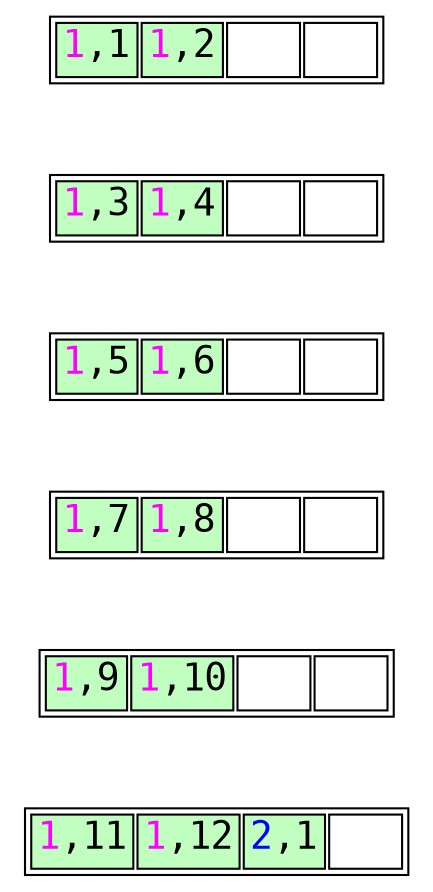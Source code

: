 // Example B-Tree graph
//
// Breadth-first order
//
// Start from root, go left to right
//
// Workflow:
//
// $ dot -T svg btree.dot -o btree.svg;

digraph nbtree {
graph [fontname = "monospace"];
node [shape = none,height=.1,fontname = "monospace",fontsize=18];
// Level 0 (leaf level)
leafnode_2[ label=<<table width="140">
                    <tr>
                        <td bgcolor='darkseagreen1' port="t2" width="35"><font color="magenta">1</font>,1</td>
                        <td bgcolor='darkseagreen1' port="t3" width="35"><font color="magenta">1</font>,2</td>
                        <td bgcolor='white' port="t3" width="35"></td>
                        <td bgcolor='white' port="t3" width="35"></td>
                    </tr>
                </table>
               >
        ];
edge[style=invis];
"leafnode_2" -> "leafnode_3"
leafnode_3[ label=<<table width="140">
                    <tr>
                        <td bgcolor='darkseagreen1' port="t4" width="35"><font color="magenta">1</font>,3</td>
                        <td bgcolor='darkseagreen1' port="t4" width="35"><font color="magenta">1</font>,4</td>
                        <td bgcolor='white' port="t3" width="35"></td>
                        <td bgcolor='white' port="t3" width="35"></td>
                    </tr>
                </table>
               >
        ];
edge[style=invis];
"leafnode_3" -> "leafnode_4"
leafnode_4[ label=<<table width="140">
                    <tr>
                        <td bgcolor='darkseagreen1' port="t4" width="35"><font color="magenta">1</font>,5</td>
                        <td bgcolor='darkseagreen1' port="t4" width="35"><font color="magenta">1</font>,6</td>
                        <td bgcolor='white' port="t3" width="35"></td>
                        <td bgcolor='white' port="t3" width="35"></td>
                    </tr>
                </table>
               >
        ];
edge[style=invis];
"leafnode_4" -> "leafnode_5"
leafnode_5[ label=<<table width="140">
                    <tr>
                        <td bgcolor='darkseagreen1' port="t4" width="35"><font color="magenta">1</font>,7</td>
                        <td bgcolor='darkseagreen1' port="t4" width="35"><font color="magenta">1</font>,8</td>
                        <td bgcolor='white' port="t3" width="35"></td>
                        <td bgcolor='white' port="t3" width="35"></td>
                    </tr>
                </table>
               >
        ];
edge[style=invis];
"leafnode_5" -> "leafnode_6"
leafnode_6[ label=<<table>
                    <tr>
                        <td bgcolor='darkseagreen1' port="t4" width="35"><font color="magenta">1</font>,9</td>
                        <td bgcolor='darkseagreen1' port="t4" width="35"><font color="magenta">1</font>,10</td>
                        <td bgcolor='white' port="t3" width="35"></td>
                        <td bgcolor='white' port="t3" width="35"></td>
                    </tr>
                </table>
               >
        ];
edge[style=invis];
"leafnode_6" -> "leafnode_7"
leafnode_7[ label=<<table>
                    <tr>
                        <td bgcolor='darkseagreen1' port="t4" width="35"><font color="magenta">1</font>,11</td>
                        <td bgcolor='darkseagreen1' port="t4" width="35"><font color="magenta">1</font>,12</td>
                        <td bgcolor='darkseagreen1' port="t4" width="35"><font color="blue">2</font>,1</td>
                        <td bgcolor='white' port="t3" width="35"></td>
                    </tr>
                </table>
               >
        ];
//Force alignment from root to internal to leaf levels:
//edge[style=invis];
//"rootnode":d1 -> "leafnode_2":t2
}
